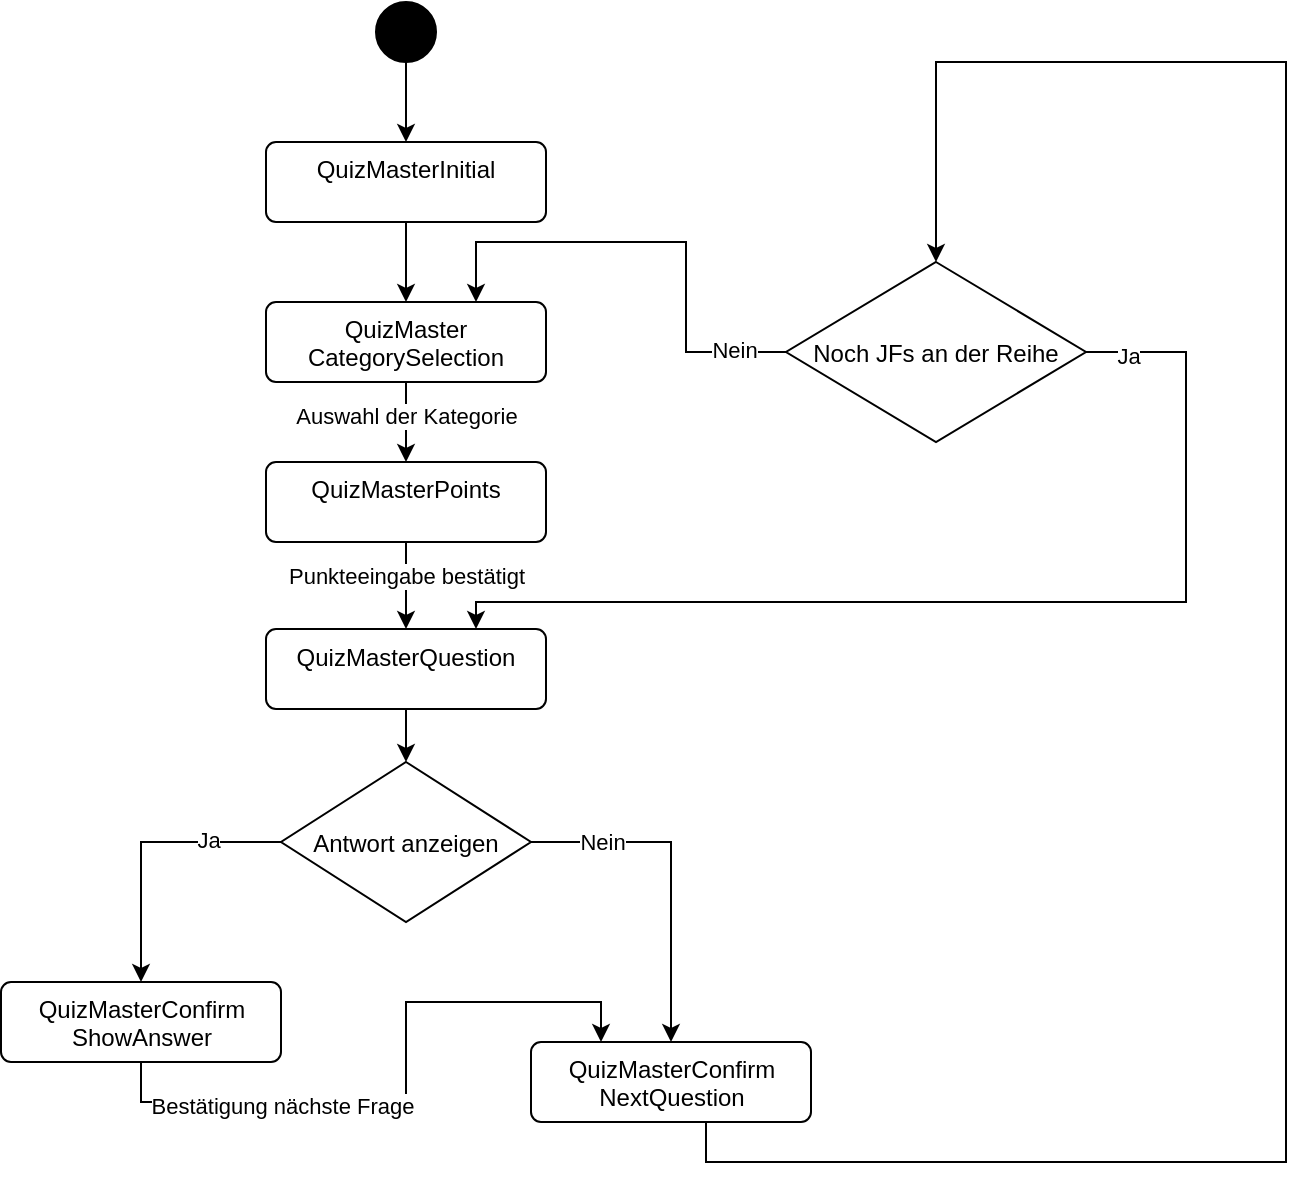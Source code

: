 <mxfile version="21.6.1" type="device">
  <diagram name="Seite-1" id="I4JgRacDm5yx-qXplhtb">
    <mxGraphModel dx="893" dy="511" grid="1" gridSize="10" guides="1" tooltips="1" connect="1" arrows="1" fold="1" page="1" pageScale="1" pageWidth="1169" pageHeight="827" math="0" shadow="0">
      <root>
        <mxCell id="0" />
        <mxCell id="1" parent="0" />
        <mxCell id="ZbYhcmozmewUQm4khDme-18" style="edgeStyle=orthogonalEdgeStyle;rounded=0;orthogonalLoop=1;jettySize=auto;html=1;exitX=0.5;exitY=1;exitDx=0;exitDy=0;" edge="1" parent="1" source="ZbYhcmozmewUQm4khDme-6" target="ZbYhcmozmewUQm4khDme-8">
          <mxGeometry relative="1" as="geometry" />
        </mxCell>
        <mxCell id="ZbYhcmozmewUQm4khDme-6" value="" style="ellipse;fillColor=strokeColor;html=1;" vertex="1" parent="1">
          <mxGeometry x="235" y="80" width="30" height="30" as="geometry" />
        </mxCell>
        <mxCell id="ZbYhcmozmewUQm4khDme-19" style="edgeStyle=orthogonalEdgeStyle;rounded=0;orthogonalLoop=1;jettySize=auto;html=1;exitX=0.5;exitY=1;exitDx=0;exitDy=0;entryX=0.5;entryY=0;entryDx=0;entryDy=0;" edge="1" parent="1" source="ZbYhcmozmewUQm4khDme-8" target="ZbYhcmozmewUQm4khDme-13">
          <mxGeometry relative="1" as="geometry" />
        </mxCell>
        <mxCell id="ZbYhcmozmewUQm4khDme-8" value="QuizMasterInitial" style="html=1;align=center;verticalAlign=top;rounded=1;absoluteArcSize=1;arcSize=10;dashed=0;whiteSpace=wrap;" vertex="1" parent="1">
          <mxGeometry x="180" y="150" width="140" height="40" as="geometry" />
        </mxCell>
        <mxCell id="ZbYhcmozmewUQm4khDme-36" style="edgeStyle=orthogonalEdgeStyle;rounded=0;orthogonalLoop=1;jettySize=auto;html=1;exitX=0.5;exitY=1;exitDx=0;exitDy=0;entryX=0.5;entryY=0;entryDx=0;entryDy=0;" edge="1" parent="1" source="ZbYhcmozmewUQm4khDme-11" target="ZbYhcmozmewUQm4khDme-35">
          <mxGeometry relative="1" as="geometry" />
        </mxCell>
        <mxCell id="ZbYhcmozmewUQm4khDme-11" value="QuizMasterQuestion" style="html=1;align=center;verticalAlign=top;rounded=1;absoluteArcSize=1;arcSize=10;dashed=0;whiteSpace=wrap;" vertex="1" parent="1">
          <mxGeometry x="180" y="393.5" width="140" height="40" as="geometry" />
        </mxCell>
        <mxCell id="ZbYhcmozmewUQm4khDme-21" style="edgeStyle=orthogonalEdgeStyle;rounded=0;orthogonalLoop=1;jettySize=auto;html=1;exitX=0.5;exitY=1;exitDx=0;exitDy=0;entryX=0.5;entryY=0;entryDx=0;entryDy=0;" edge="1" parent="1" source="ZbYhcmozmewUQm4khDme-12" target="ZbYhcmozmewUQm4khDme-11">
          <mxGeometry relative="1" as="geometry" />
        </mxCell>
        <mxCell id="ZbYhcmozmewUQm4khDme-29" value="Punkteeingabe bestätigt" style="edgeLabel;html=1;align=center;verticalAlign=middle;resizable=0;points=[];" vertex="1" connectable="0" parent="ZbYhcmozmewUQm4khDme-21">
          <mxGeometry x="-0.207" relative="1" as="geometry">
            <mxPoint as="offset" />
          </mxGeometry>
        </mxCell>
        <mxCell id="ZbYhcmozmewUQm4khDme-12" value="QuizMasterPoints" style="html=1;align=center;verticalAlign=top;rounded=1;absoluteArcSize=1;arcSize=10;dashed=0;whiteSpace=wrap;" vertex="1" parent="1">
          <mxGeometry x="180" y="310" width="140" height="40" as="geometry" />
        </mxCell>
        <mxCell id="ZbYhcmozmewUQm4khDme-20" style="edgeStyle=orthogonalEdgeStyle;rounded=0;orthogonalLoop=1;jettySize=auto;html=1;exitX=0.5;exitY=1;exitDx=0;exitDy=0;" edge="1" parent="1" source="ZbYhcmozmewUQm4khDme-13" target="ZbYhcmozmewUQm4khDme-12">
          <mxGeometry relative="1" as="geometry" />
        </mxCell>
        <mxCell id="ZbYhcmozmewUQm4khDme-28" value="Auswahl der Kategorie" style="edgeLabel;html=1;align=center;verticalAlign=middle;resizable=0;points=[];" vertex="1" connectable="0" parent="ZbYhcmozmewUQm4khDme-20">
          <mxGeometry x="-0.186" relative="1" as="geometry">
            <mxPoint as="offset" />
          </mxGeometry>
        </mxCell>
        <mxCell id="ZbYhcmozmewUQm4khDme-13" value="QuizMaster&lt;br&gt;CategorySelection" style="html=1;align=center;verticalAlign=top;rounded=1;absoluteArcSize=1;arcSize=10;dashed=0;whiteSpace=wrap;" vertex="1" parent="1">
          <mxGeometry x="180" y="230" width="140" height="40" as="geometry" />
        </mxCell>
        <mxCell id="ZbYhcmozmewUQm4khDme-23" style="edgeStyle=orthogonalEdgeStyle;rounded=0;orthogonalLoop=1;jettySize=auto;html=1;exitX=0.5;exitY=1;exitDx=0;exitDy=0;entryX=0.25;entryY=0;entryDx=0;entryDy=0;" edge="1" parent="1" source="ZbYhcmozmewUQm4khDme-14" target="ZbYhcmozmewUQm4khDme-15">
          <mxGeometry relative="1" as="geometry" />
        </mxCell>
        <mxCell id="ZbYhcmozmewUQm4khDme-34" value="Bestätigung nächste Frage" style="edgeLabel;html=1;align=center;verticalAlign=middle;resizable=0;points=[];" vertex="1" connectable="0" parent="ZbYhcmozmewUQm4khDme-23">
          <mxGeometry x="-0.12" y="-2" relative="1" as="geometry">
            <mxPoint x="-51" as="offset" />
          </mxGeometry>
        </mxCell>
        <mxCell id="ZbYhcmozmewUQm4khDme-14" value="QuizMasterConfirm&lt;br&gt;ShowAnswer" style="html=1;align=center;verticalAlign=top;rounded=1;absoluteArcSize=1;arcSize=10;dashed=0;whiteSpace=wrap;" vertex="1" parent="1">
          <mxGeometry x="47.5" y="570" width="140" height="40" as="geometry" />
        </mxCell>
        <mxCell id="ZbYhcmozmewUQm4khDme-42" style="edgeStyle=orthogonalEdgeStyle;rounded=0;orthogonalLoop=1;jettySize=auto;html=1;exitX=0.5;exitY=1;exitDx=0;exitDy=0;entryX=0.5;entryY=0;entryDx=0;entryDy=0;" edge="1" parent="1" source="ZbYhcmozmewUQm4khDme-15" target="ZbYhcmozmewUQm4khDme-41">
          <mxGeometry relative="1" as="geometry">
            <Array as="points">
              <mxPoint x="400" y="660" />
              <mxPoint x="690" y="660" />
              <mxPoint x="690" y="110" />
              <mxPoint x="515" y="110" />
            </Array>
          </mxGeometry>
        </mxCell>
        <mxCell id="ZbYhcmozmewUQm4khDme-15" value="QuizMasterConfirm&lt;br&gt;NextQuestion" style="html=1;align=center;verticalAlign=top;rounded=1;absoluteArcSize=1;arcSize=10;dashed=0;whiteSpace=wrap;" vertex="1" parent="1">
          <mxGeometry x="312.5" y="600" width="140" height="40" as="geometry" />
        </mxCell>
        <mxCell id="ZbYhcmozmewUQm4khDme-39" style="edgeStyle=orthogonalEdgeStyle;rounded=0;orthogonalLoop=1;jettySize=auto;html=1;exitX=1;exitY=0.5;exitDx=0;exitDy=0;entryX=0.5;entryY=0;entryDx=0;entryDy=0;" edge="1" parent="1" source="ZbYhcmozmewUQm4khDme-35" target="ZbYhcmozmewUQm4khDme-15">
          <mxGeometry relative="1" as="geometry" />
        </mxCell>
        <mxCell id="ZbYhcmozmewUQm4khDme-40" value="Nein" style="edgeLabel;html=1;align=center;verticalAlign=middle;resizable=0;points=[];" vertex="1" connectable="0" parent="ZbYhcmozmewUQm4khDme-39">
          <mxGeometry x="-0.725" y="2" relative="1" as="geometry">
            <mxPoint x="12" y="2" as="offset" />
          </mxGeometry>
        </mxCell>
        <mxCell id="ZbYhcmozmewUQm4khDme-47" style="edgeStyle=orthogonalEdgeStyle;rounded=0;orthogonalLoop=1;jettySize=auto;html=1;exitX=0;exitY=0.5;exitDx=0;exitDy=0;entryX=0.5;entryY=0;entryDx=0;entryDy=0;" edge="1" parent="1" source="ZbYhcmozmewUQm4khDme-35" target="ZbYhcmozmewUQm4khDme-14">
          <mxGeometry relative="1" as="geometry" />
        </mxCell>
        <mxCell id="ZbYhcmozmewUQm4khDme-48" value="Ja" style="edgeLabel;html=1;align=center;verticalAlign=middle;resizable=0;points=[];" vertex="1" connectable="0" parent="ZbYhcmozmewUQm4khDme-47">
          <mxGeometry x="-0.482" y="-1" relative="1" as="geometry">
            <mxPoint as="offset" />
          </mxGeometry>
        </mxCell>
        <mxCell id="ZbYhcmozmewUQm4khDme-35" value="Antwort anzeigen" style="rhombus;" vertex="1" parent="1">
          <mxGeometry x="187.5" y="460" width="125" height="80" as="geometry" />
        </mxCell>
        <mxCell id="ZbYhcmozmewUQm4khDme-43" style="edgeStyle=orthogonalEdgeStyle;rounded=0;orthogonalLoop=1;jettySize=auto;html=1;exitX=0;exitY=0.5;exitDx=0;exitDy=0;entryX=0.75;entryY=0;entryDx=0;entryDy=0;" edge="1" parent="1" source="ZbYhcmozmewUQm4khDme-41" target="ZbYhcmozmewUQm4khDme-13">
          <mxGeometry relative="1" as="geometry">
            <Array as="points">
              <mxPoint x="390" y="255" />
              <mxPoint x="390" y="200" />
              <mxPoint x="285" y="200" />
            </Array>
          </mxGeometry>
        </mxCell>
        <mxCell id="ZbYhcmozmewUQm4khDme-44" value="Nein" style="edgeLabel;html=1;align=center;verticalAlign=middle;resizable=0;points=[];" vertex="1" connectable="0" parent="ZbYhcmozmewUQm4khDme-43">
          <mxGeometry x="-0.78" y="-1" relative="1" as="geometry">
            <mxPoint as="offset" />
          </mxGeometry>
        </mxCell>
        <mxCell id="ZbYhcmozmewUQm4khDme-45" style="edgeStyle=orthogonalEdgeStyle;rounded=0;orthogonalLoop=1;jettySize=auto;html=1;exitX=1;exitY=0.5;exitDx=0;exitDy=0;entryX=0.75;entryY=0;entryDx=0;entryDy=0;" edge="1" parent="1" source="ZbYhcmozmewUQm4khDme-41" target="ZbYhcmozmewUQm4khDme-11">
          <mxGeometry relative="1" as="geometry">
            <Array as="points">
              <mxPoint x="640" y="255" />
              <mxPoint x="640" y="380" />
              <mxPoint x="285" y="380" />
            </Array>
          </mxGeometry>
        </mxCell>
        <mxCell id="ZbYhcmozmewUQm4khDme-46" value="Ja" style="edgeLabel;html=1;align=center;verticalAlign=middle;resizable=0;points=[];" vertex="1" connectable="0" parent="ZbYhcmozmewUQm4khDme-45">
          <mxGeometry x="-0.923" y="-2" relative="1" as="geometry">
            <mxPoint as="offset" />
          </mxGeometry>
        </mxCell>
        <mxCell id="ZbYhcmozmewUQm4khDme-41" value="Noch JFs an der Reihe" style="rhombus;" vertex="1" parent="1">
          <mxGeometry x="440" y="210" width="150" height="90" as="geometry" />
        </mxCell>
      </root>
    </mxGraphModel>
  </diagram>
</mxfile>
